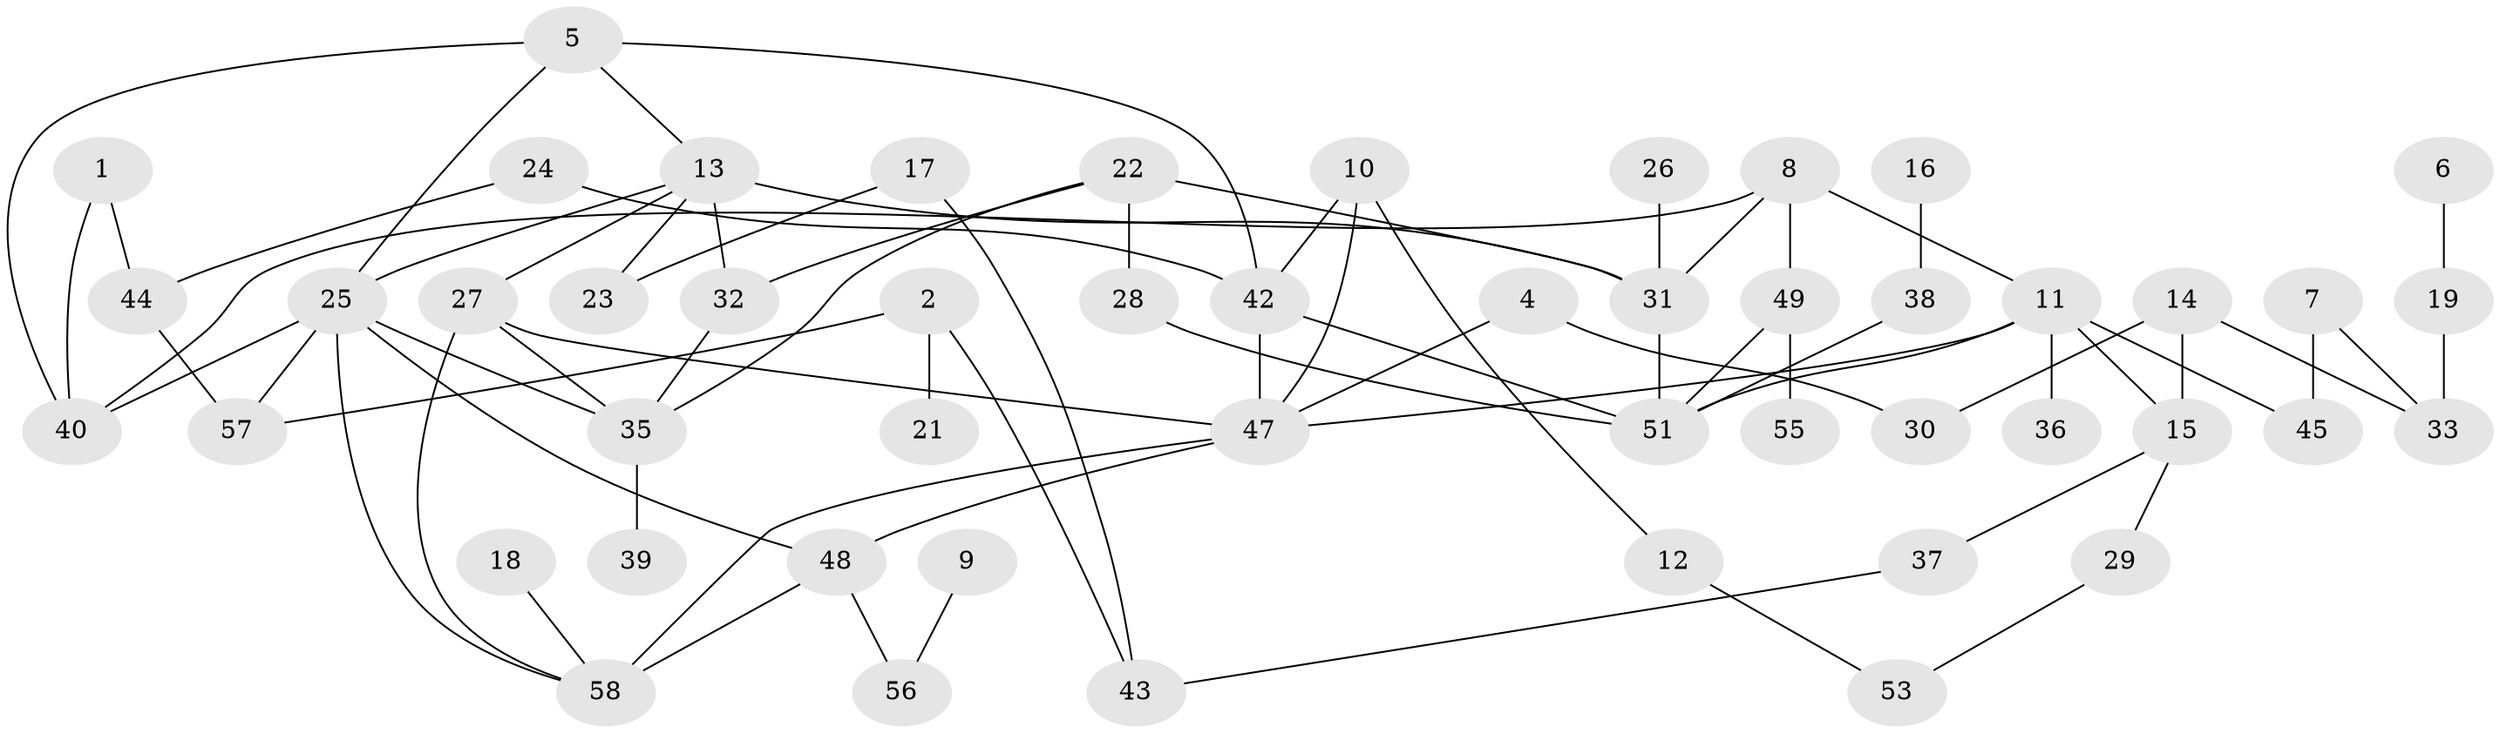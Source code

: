 // original degree distribution, {4: 0.11304347826086956, 3: 0.2608695652173913, 2: 0.30434782608695654, 1: 0.20869565217391303, 0: 0.05217391304347826, 5: 0.034782608695652174, 6: 0.02608695652173913}
// Generated by graph-tools (version 1.1) at 2025/00/03/09/25 03:00:44]
// undirected, 50 vertices, 74 edges
graph export_dot {
graph [start="1"]
  node [color=gray90,style=filled];
  1;
  2;
  4;
  5;
  6;
  7;
  8;
  9;
  10;
  11;
  12;
  13;
  14;
  15;
  16;
  17;
  18;
  19;
  21;
  22;
  23;
  24;
  25;
  26;
  27;
  28;
  29;
  30;
  31;
  32;
  33;
  35;
  36;
  37;
  38;
  39;
  40;
  42;
  43;
  44;
  45;
  47;
  48;
  49;
  51;
  53;
  55;
  56;
  57;
  58;
  1 -- 40 [weight=1.0];
  1 -- 44 [weight=1.0];
  2 -- 21 [weight=1.0];
  2 -- 43 [weight=1.0];
  2 -- 57 [weight=1.0];
  4 -- 30 [weight=1.0];
  4 -- 47 [weight=1.0];
  5 -- 13 [weight=1.0];
  5 -- 25 [weight=1.0];
  5 -- 40 [weight=1.0];
  5 -- 42 [weight=1.0];
  6 -- 19 [weight=1.0];
  7 -- 33 [weight=1.0];
  7 -- 45 [weight=1.0];
  8 -- 11 [weight=1.0];
  8 -- 31 [weight=1.0];
  8 -- 40 [weight=1.0];
  8 -- 49 [weight=1.0];
  9 -- 56 [weight=1.0];
  10 -- 12 [weight=1.0];
  10 -- 42 [weight=1.0];
  10 -- 47 [weight=1.0];
  11 -- 15 [weight=1.0];
  11 -- 36 [weight=1.0];
  11 -- 45 [weight=1.0];
  11 -- 47 [weight=1.0];
  11 -- 51 [weight=1.0];
  12 -- 53 [weight=1.0];
  13 -- 23 [weight=1.0];
  13 -- 25 [weight=1.0];
  13 -- 27 [weight=1.0];
  13 -- 31 [weight=2.0];
  13 -- 32 [weight=2.0];
  14 -- 15 [weight=1.0];
  14 -- 30 [weight=1.0];
  14 -- 33 [weight=1.0];
  15 -- 29 [weight=1.0];
  15 -- 37 [weight=1.0];
  16 -- 38 [weight=1.0];
  17 -- 23 [weight=1.0];
  17 -- 43 [weight=1.0];
  18 -- 58 [weight=1.0];
  19 -- 33 [weight=1.0];
  22 -- 28 [weight=1.0];
  22 -- 31 [weight=2.0];
  22 -- 32 [weight=1.0];
  22 -- 35 [weight=1.0];
  24 -- 42 [weight=1.0];
  24 -- 44 [weight=1.0];
  25 -- 35 [weight=1.0];
  25 -- 40 [weight=1.0];
  25 -- 48 [weight=1.0];
  25 -- 57 [weight=2.0];
  25 -- 58 [weight=1.0];
  26 -- 31 [weight=1.0];
  27 -- 35 [weight=1.0];
  27 -- 47 [weight=1.0];
  27 -- 58 [weight=1.0];
  28 -- 51 [weight=1.0];
  29 -- 53 [weight=1.0];
  31 -- 51 [weight=1.0];
  32 -- 35 [weight=1.0];
  35 -- 39 [weight=1.0];
  37 -- 43 [weight=1.0];
  38 -- 51 [weight=1.0];
  42 -- 47 [weight=1.0];
  42 -- 51 [weight=1.0];
  44 -- 57 [weight=1.0];
  47 -- 48 [weight=1.0];
  47 -- 58 [weight=1.0];
  48 -- 56 [weight=1.0];
  48 -- 58 [weight=2.0];
  49 -- 51 [weight=1.0];
  49 -- 55 [weight=1.0];
}
